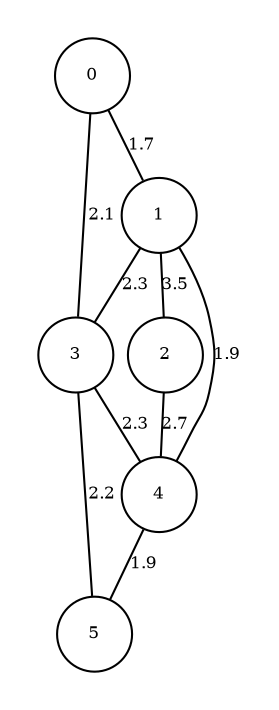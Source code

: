 graph DoubleTriangle
{
	graph[center = true, margin = 0.2, nodesep = 0.1, ranksep = 0.3]
	node[shape = circle, fontsize = 8];
	edge[arrowsize = 0.6, fontsize = 8];

	0 [pos = "0, 0"];
	1 [pos = "2, 0"];
	2 [pos = "4, 0"];
	3 [pos = "1, 2"];
	4 [pos = "3, 2"];
	5 [pos = "2, 4"];

	0 -- 1 [label = "1.7"];
	0 -- 3 [label = "2.1"];
	1 -- 2 [label = "3.5"];
	1 -- 3 [label = "2.3"];
	1 -- 4 [label = "1.9"];
	2 -- 4 [label = "2.7"];
	3 -- 4 [label = "2.3"];
	3 -- 5 [label = "2.2"];
	4 -- 5 [label = "1.9"];
}

